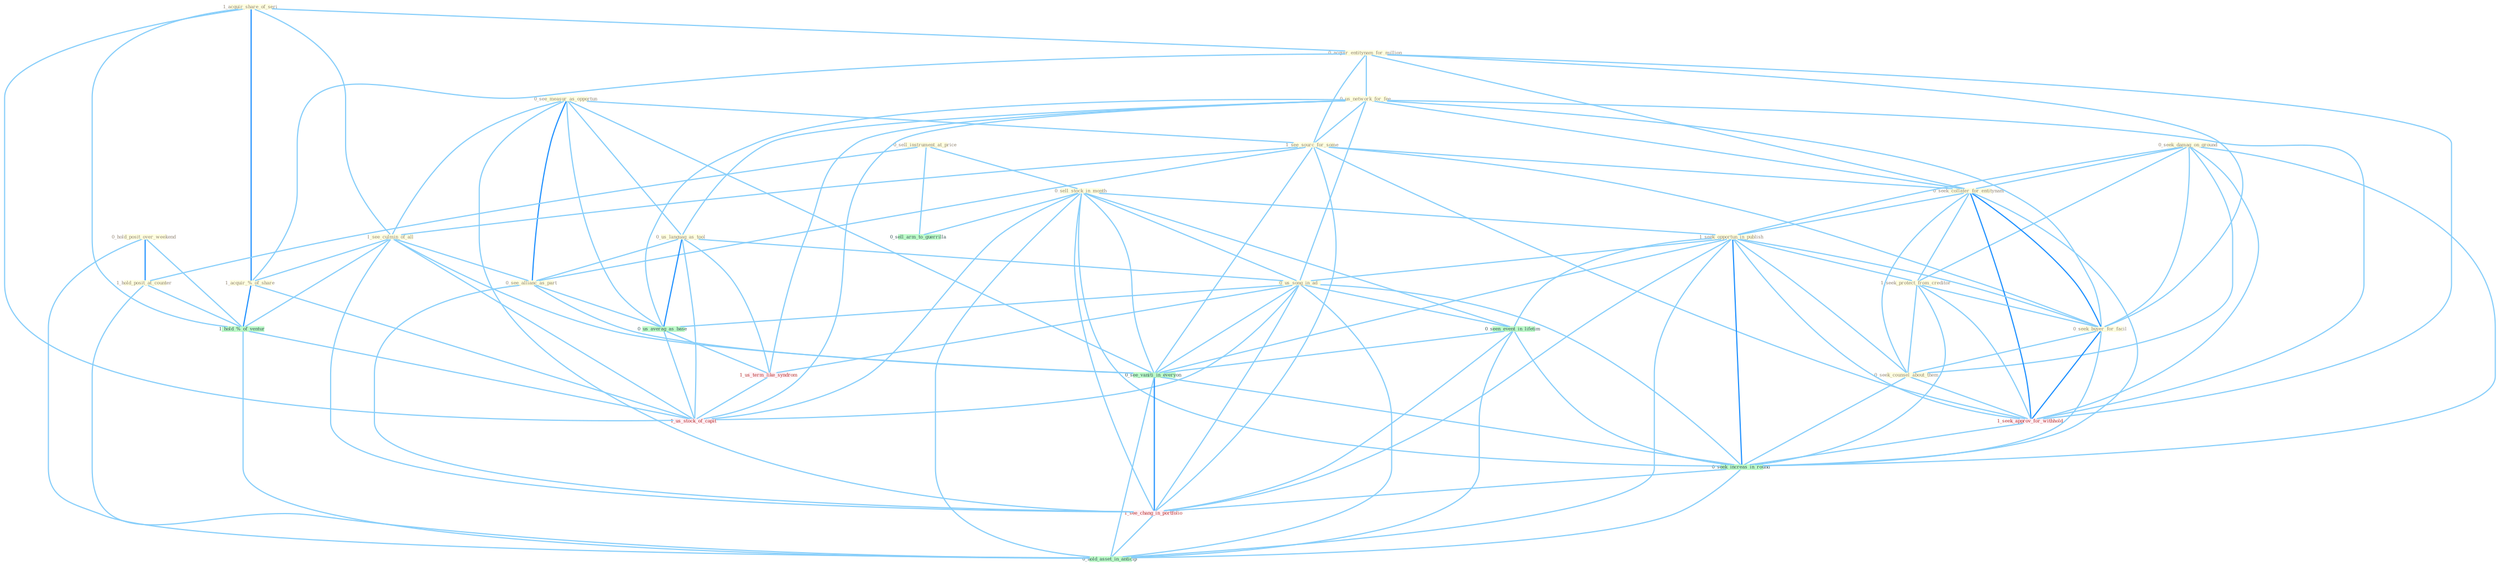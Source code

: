 Graph G{ 
    node
    [shape=polygon,style=filled,width=.5,height=.06,color="#BDFCC9",fixedsize=true,fontsize=4,
    fontcolor="#2f4f4f"];
    {node
    [color="#ffffe0", fontcolor="#8b7d6b"] "1_acquir_share_of_seri " "0_see_measur_as_opportun " "0_sell_instrument_at_price " "0_hold_posit_over_weekend " "0_acquir_entitynam_for_million " "0_sell_stock_in_month " "0_us_network_for_fee " "1_see_sourc_for_some " "0_seek_damag_on_ground " "1_hold_posit_at_counter " "0_seek_collater_for_entitynam " "1_see_culmin_of_all " "1_seek_opportun_in_publish " "0_us_languag_as_tool " "1_seek_protect_from_creditor " "1_acquir_%_of_share " "0_seek_buyer_for_facil " "0_seek_counsel_about_them " "0_see_allianc_as_part " "0_us_song_in_ad "}
{node [color="#fff0f5", fontcolor="#b22222"] "1_us_term_like_syndrom " "1_seek_approv_for_withhold " "1_us_stock_of_capit " "1_see_chang_in_portfolio "}
edge [color="#B0E2FF"];

	"1_acquir_share_of_seri " -- "0_acquir_entitynam_for_million " [w="1", color="#87cefa" ];
	"1_acquir_share_of_seri " -- "1_see_culmin_of_all " [w="1", color="#87cefa" ];
	"1_acquir_share_of_seri " -- "1_acquir_%_of_share " [w="2", color="#1e90ff" , len=0.8];
	"1_acquir_share_of_seri " -- "1_hold_%_of_ventur " [w="1", color="#87cefa" ];
	"1_acquir_share_of_seri " -- "1_us_stock_of_capit " [w="1", color="#87cefa" ];
	"0_see_measur_as_opportun " -- "1_see_sourc_for_some " [w="1", color="#87cefa" ];
	"0_see_measur_as_opportun " -- "1_see_culmin_of_all " [w="1", color="#87cefa" ];
	"0_see_measur_as_opportun " -- "0_us_languag_as_tool " [w="1", color="#87cefa" ];
	"0_see_measur_as_opportun " -- "0_see_allianc_as_part " [w="2", color="#1e90ff" , len=0.8];
	"0_see_measur_as_opportun " -- "0_us_averag_as_base " [w="1", color="#87cefa" ];
	"0_see_measur_as_opportun " -- "0_see_vaniti_in_everyon " [w="1", color="#87cefa" ];
	"0_see_measur_as_opportun " -- "1_see_chang_in_portfolio " [w="1", color="#87cefa" ];
	"0_sell_instrument_at_price " -- "0_sell_stock_in_month " [w="1", color="#87cefa" ];
	"0_sell_instrument_at_price " -- "1_hold_posit_at_counter " [w="1", color="#87cefa" ];
	"0_sell_instrument_at_price " -- "0_sell_arm_to_guerrilla " [w="1", color="#87cefa" ];
	"0_hold_posit_over_weekend " -- "1_hold_posit_at_counter " [w="2", color="#1e90ff" , len=0.8];
	"0_hold_posit_over_weekend " -- "1_hold_%_of_ventur " [w="1", color="#87cefa" ];
	"0_hold_posit_over_weekend " -- "0_hold_asset_in_anticip " [w="1", color="#87cefa" ];
	"0_acquir_entitynam_for_million " -- "0_us_network_for_fee " [w="1", color="#87cefa" ];
	"0_acquir_entitynam_for_million " -- "1_see_sourc_for_some " [w="1", color="#87cefa" ];
	"0_acquir_entitynam_for_million " -- "0_seek_collater_for_entitynam " [w="1", color="#87cefa" ];
	"0_acquir_entitynam_for_million " -- "1_acquir_%_of_share " [w="1", color="#87cefa" ];
	"0_acquir_entitynam_for_million " -- "0_seek_buyer_for_facil " [w="1", color="#87cefa" ];
	"0_acquir_entitynam_for_million " -- "1_seek_approv_for_withhold " [w="1", color="#87cefa" ];
	"0_sell_stock_in_month " -- "1_seek_opportun_in_publish " [w="1", color="#87cefa" ];
	"0_sell_stock_in_month " -- "0_us_song_in_ad " [w="1", color="#87cefa" ];
	"0_sell_stock_in_month " -- "0_seen_event_in_lifetim " [w="1", color="#87cefa" ];
	"0_sell_stock_in_month " -- "0_see_vaniti_in_everyon " [w="1", color="#87cefa" ];
	"0_sell_stock_in_month " -- "0_sell_arm_to_guerrilla " [w="1", color="#87cefa" ];
	"0_sell_stock_in_month " -- "0_seek_increas_in_round " [w="1", color="#87cefa" ];
	"0_sell_stock_in_month " -- "1_us_stock_of_capit " [w="1", color="#87cefa" ];
	"0_sell_stock_in_month " -- "1_see_chang_in_portfolio " [w="1", color="#87cefa" ];
	"0_sell_stock_in_month " -- "0_hold_asset_in_anticip " [w="1", color="#87cefa" ];
	"0_us_network_for_fee " -- "1_see_sourc_for_some " [w="1", color="#87cefa" ];
	"0_us_network_for_fee " -- "0_seek_collater_for_entitynam " [w="1", color="#87cefa" ];
	"0_us_network_for_fee " -- "0_us_languag_as_tool " [w="1", color="#87cefa" ];
	"0_us_network_for_fee " -- "0_seek_buyer_for_facil " [w="1", color="#87cefa" ];
	"0_us_network_for_fee " -- "0_us_song_in_ad " [w="1", color="#87cefa" ];
	"0_us_network_for_fee " -- "0_us_averag_as_base " [w="1", color="#87cefa" ];
	"0_us_network_for_fee " -- "1_us_term_like_syndrom " [w="1", color="#87cefa" ];
	"0_us_network_for_fee " -- "1_seek_approv_for_withhold " [w="1", color="#87cefa" ];
	"0_us_network_for_fee " -- "1_us_stock_of_capit " [w="1", color="#87cefa" ];
	"1_see_sourc_for_some " -- "0_seek_collater_for_entitynam " [w="1", color="#87cefa" ];
	"1_see_sourc_for_some " -- "1_see_culmin_of_all " [w="1", color="#87cefa" ];
	"1_see_sourc_for_some " -- "0_seek_buyer_for_facil " [w="1", color="#87cefa" ];
	"1_see_sourc_for_some " -- "0_see_allianc_as_part " [w="1", color="#87cefa" ];
	"1_see_sourc_for_some " -- "1_seek_approv_for_withhold " [w="1", color="#87cefa" ];
	"1_see_sourc_for_some " -- "0_see_vaniti_in_everyon " [w="1", color="#87cefa" ];
	"1_see_sourc_for_some " -- "1_see_chang_in_portfolio " [w="1", color="#87cefa" ];
	"0_seek_damag_on_ground " -- "0_seek_collater_for_entitynam " [w="1", color="#87cefa" ];
	"0_seek_damag_on_ground " -- "1_seek_opportun_in_publish " [w="1", color="#87cefa" ];
	"0_seek_damag_on_ground " -- "1_seek_protect_from_creditor " [w="1", color="#87cefa" ];
	"0_seek_damag_on_ground " -- "0_seek_buyer_for_facil " [w="1", color="#87cefa" ];
	"0_seek_damag_on_ground " -- "0_seek_counsel_about_them " [w="1", color="#87cefa" ];
	"0_seek_damag_on_ground " -- "1_seek_approv_for_withhold " [w="1", color="#87cefa" ];
	"0_seek_damag_on_ground " -- "0_seek_increas_in_round " [w="1", color="#87cefa" ];
	"1_hold_posit_at_counter " -- "1_hold_%_of_ventur " [w="1", color="#87cefa" ];
	"1_hold_posit_at_counter " -- "0_hold_asset_in_anticip " [w="1", color="#87cefa" ];
	"0_seek_collater_for_entitynam " -- "1_seek_opportun_in_publish " [w="1", color="#87cefa" ];
	"0_seek_collater_for_entitynam " -- "1_seek_protect_from_creditor " [w="1", color="#87cefa" ];
	"0_seek_collater_for_entitynam " -- "0_seek_buyer_for_facil " [w="2", color="#1e90ff" , len=0.8];
	"0_seek_collater_for_entitynam " -- "0_seek_counsel_about_them " [w="1", color="#87cefa" ];
	"0_seek_collater_for_entitynam " -- "1_seek_approv_for_withhold " [w="2", color="#1e90ff" , len=0.8];
	"0_seek_collater_for_entitynam " -- "0_seek_increas_in_round " [w="1", color="#87cefa" ];
	"1_see_culmin_of_all " -- "1_acquir_%_of_share " [w="1", color="#87cefa" ];
	"1_see_culmin_of_all " -- "0_see_allianc_as_part " [w="1", color="#87cefa" ];
	"1_see_culmin_of_all " -- "1_hold_%_of_ventur " [w="1", color="#87cefa" ];
	"1_see_culmin_of_all " -- "0_see_vaniti_in_everyon " [w="1", color="#87cefa" ];
	"1_see_culmin_of_all " -- "1_us_stock_of_capit " [w="1", color="#87cefa" ];
	"1_see_culmin_of_all " -- "1_see_chang_in_portfolio " [w="1", color="#87cefa" ];
	"1_seek_opportun_in_publish " -- "1_seek_protect_from_creditor " [w="1", color="#87cefa" ];
	"1_seek_opportun_in_publish " -- "0_seek_buyer_for_facil " [w="1", color="#87cefa" ];
	"1_seek_opportun_in_publish " -- "0_seek_counsel_about_them " [w="1", color="#87cefa" ];
	"1_seek_opportun_in_publish " -- "0_us_song_in_ad " [w="1", color="#87cefa" ];
	"1_seek_opportun_in_publish " -- "0_seen_event_in_lifetim " [w="1", color="#87cefa" ];
	"1_seek_opportun_in_publish " -- "1_seek_approv_for_withhold " [w="1", color="#87cefa" ];
	"1_seek_opportun_in_publish " -- "0_see_vaniti_in_everyon " [w="1", color="#87cefa" ];
	"1_seek_opportun_in_publish " -- "0_seek_increas_in_round " [w="2", color="#1e90ff" , len=0.8];
	"1_seek_opportun_in_publish " -- "1_see_chang_in_portfolio " [w="1", color="#87cefa" ];
	"1_seek_opportun_in_publish " -- "0_hold_asset_in_anticip " [w="1", color="#87cefa" ];
	"0_us_languag_as_tool " -- "0_see_allianc_as_part " [w="1", color="#87cefa" ];
	"0_us_languag_as_tool " -- "0_us_song_in_ad " [w="1", color="#87cefa" ];
	"0_us_languag_as_tool " -- "0_us_averag_as_base " [w="2", color="#1e90ff" , len=0.8];
	"0_us_languag_as_tool " -- "1_us_term_like_syndrom " [w="1", color="#87cefa" ];
	"0_us_languag_as_tool " -- "1_us_stock_of_capit " [w="1", color="#87cefa" ];
	"1_seek_protect_from_creditor " -- "0_seek_buyer_for_facil " [w="1", color="#87cefa" ];
	"1_seek_protect_from_creditor " -- "0_seek_counsel_about_them " [w="1", color="#87cefa" ];
	"1_seek_protect_from_creditor " -- "1_seek_approv_for_withhold " [w="1", color="#87cefa" ];
	"1_seek_protect_from_creditor " -- "0_seek_increas_in_round " [w="1", color="#87cefa" ];
	"1_acquir_%_of_share " -- "1_hold_%_of_ventur " [w="2", color="#1e90ff" , len=0.8];
	"1_acquir_%_of_share " -- "1_us_stock_of_capit " [w="1", color="#87cefa" ];
	"0_seek_buyer_for_facil " -- "0_seek_counsel_about_them " [w="1", color="#87cefa" ];
	"0_seek_buyer_for_facil " -- "1_seek_approv_for_withhold " [w="2", color="#1e90ff" , len=0.8];
	"0_seek_buyer_for_facil " -- "0_seek_increas_in_round " [w="1", color="#87cefa" ];
	"0_seek_counsel_about_them " -- "1_seek_approv_for_withhold " [w="1", color="#87cefa" ];
	"0_seek_counsel_about_them " -- "0_seek_increas_in_round " [w="1", color="#87cefa" ];
	"0_see_allianc_as_part " -- "0_us_averag_as_base " [w="1", color="#87cefa" ];
	"0_see_allianc_as_part " -- "0_see_vaniti_in_everyon " [w="1", color="#87cefa" ];
	"0_see_allianc_as_part " -- "1_see_chang_in_portfolio " [w="1", color="#87cefa" ];
	"0_us_song_in_ad " -- "0_seen_event_in_lifetim " [w="1", color="#87cefa" ];
	"0_us_song_in_ad " -- "0_us_averag_as_base " [w="1", color="#87cefa" ];
	"0_us_song_in_ad " -- "1_us_term_like_syndrom " [w="1", color="#87cefa" ];
	"0_us_song_in_ad " -- "0_see_vaniti_in_everyon " [w="1", color="#87cefa" ];
	"0_us_song_in_ad " -- "0_seek_increas_in_round " [w="1", color="#87cefa" ];
	"0_us_song_in_ad " -- "1_us_stock_of_capit " [w="1", color="#87cefa" ];
	"0_us_song_in_ad " -- "1_see_chang_in_portfolio " [w="1", color="#87cefa" ];
	"0_us_song_in_ad " -- "0_hold_asset_in_anticip " [w="1", color="#87cefa" ];
	"0_seen_event_in_lifetim " -- "0_see_vaniti_in_everyon " [w="1", color="#87cefa" ];
	"0_seen_event_in_lifetim " -- "0_seek_increas_in_round " [w="1", color="#87cefa" ];
	"0_seen_event_in_lifetim " -- "1_see_chang_in_portfolio " [w="1", color="#87cefa" ];
	"0_seen_event_in_lifetim " -- "0_hold_asset_in_anticip " [w="1", color="#87cefa" ];
	"0_us_averag_as_base " -- "1_us_term_like_syndrom " [w="1", color="#87cefa" ];
	"0_us_averag_as_base " -- "1_us_stock_of_capit " [w="1", color="#87cefa" ];
	"1_us_term_like_syndrom " -- "1_us_stock_of_capit " [w="1", color="#87cefa" ];
	"1_seek_approv_for_withhold " -- "0_seek_increas_in_round " [w="1", color="#87cefa" ];
	"1_hold_%_of_ventur " -- "1_us_stock_of_capit " [w="1", color="#87cefa" ];
	"1_hold_%_of_ventur " -- "0_hold_asset_in_anticip " [w="1", color="#87cefa" ];
	"0_see_vaniti_in_everyon " -- "0_seek_increas_in_round " [w="1", color="#87cefa" ];
	"0_see_vaniti_in_everyon " -- "1_see_chang_in_portfolio " [w="2", color="#1e90ff" , len=0.8];
	"0_see_vaniti_in_everyon " -- "0_hold_asset_in_anticip " [w="1", color="#87cefa" ];
	"0_seek_increas_in_round " -- "1_see_chang_in_portfolio " [w="1", color="#87cefa" ];
	"0_seek_increas_in_round " -- "0_hold_asset_in_anticip " [w="1", color="#87cefa" ];
	"1_see_chang_in_portfolio " -- "0_hold_asset_in_anticip " [w="1", color="#87cefa" ];
}
